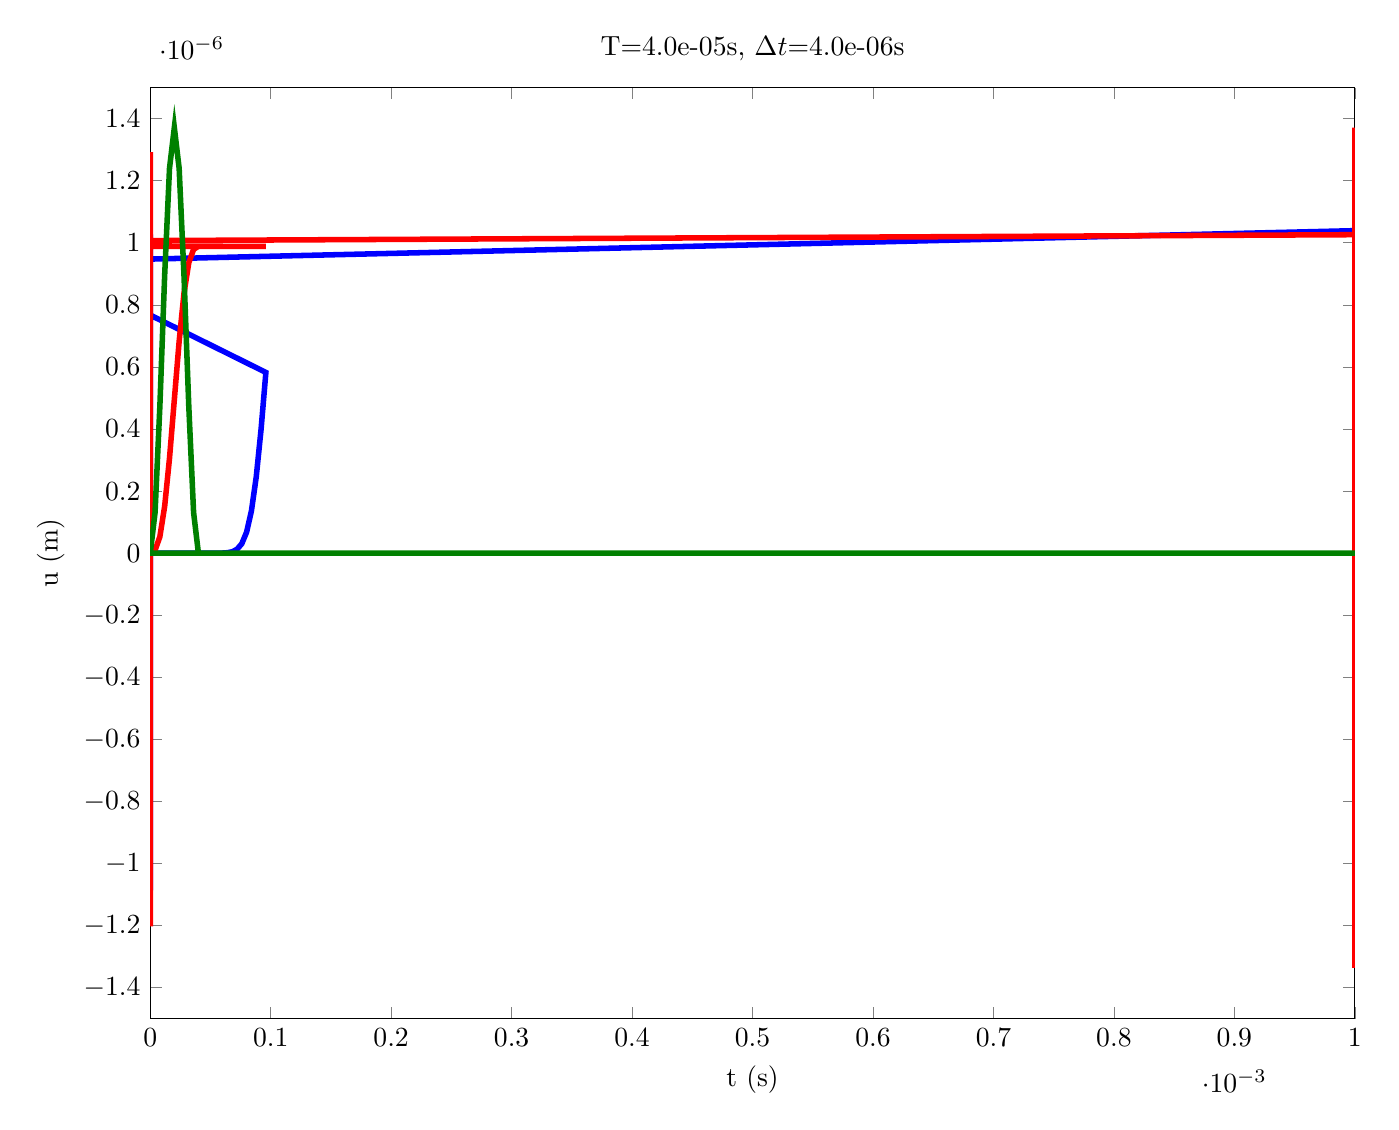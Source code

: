 % This file was created by matlab2tikz v0.4.7 (commit 9d7ddd53b3fb1f0df255c7d242269793e3f459e5) running on MATLAB 7.14.
% Copyright (c) 2008--2014, Nico Schlömer <nico.schloemer@gmail.com>
% All rights reserved.
% Minimal pgfplots version: 1.3
% 
% The latest updates can be retrieved from
%   http://www.mathworks.com/matlabcentral/fileexchange/22022-matlab2tikz
% where you can also make suggestions and rate matlab2tikz.
% 
\begin{tikzpicture}

\begin{axis}[%
width=6.023in,
height=4.656in,
scale only axis,
xmin=0,
xmax=0.001, xlabel={t (s)},
ymin=-1.5e-06,
ymax=1.5e-06, ylabel={u (m)}, %y label style={rotate=-90},
title={T=4.0e-05s, $\Delta t$=4.0e-06s}
]
\addplot [color=blue,solid,line width=2.0pt,forget plot]
  table[row sep=crcr]{0	0\\
4e-06	1.226e-24\\
8e-06	9.726e-23\\
1.2e-05	3.767e-21\\
1.6e-05	9.485e-20\\
2e-05	1.746e-18\\
2.4e-05	2.503e-17\\
2.8e-05	2.908e-16\\
3.2e-05	2.814e-15\\
3.6e-05	2.313e-14\\
4e-05	1.638e-13\\
4.4e-05	1.01e-12\\
4.8e-05	5.478e-12\\
5.2e-05	2.628e-11\\
5.6e-05	1.121e-10\\
6e-05	4.269e-10\\
6.4e-05	1.457e-09\\
6.8e-05	4.461e-09\\
7.2e-05	1.228e-08\\
7.6e-05	3.042e-08\\
8e-05	6.782e-08\\
8.4e-05	1.361e-07\\
8.8e-05	2.456e-07\\
9.2e-05	3.986e-07\\
9.6e-05	5.823e-07\\
0.0	7.671e-07\\
0.0	9.164e-07\\
0.0	1.004e-06\\
0.0	1.027e-06\\
0.0	1.008e-06\\
0.0	9.709e-07\\
0.0	9.316e-07\\
0.0	8.861e-07\\
0.0	8.194e-07\\
0.0	7.161e-07\\
0.0	5.698e-07\\
0.0	3.912e-07\\
0.0	2.09e-07\\
0.0	5.812e-08\\
0.0	-3.735e-08\\
0.0	-7.201e-08\\
0.0	-5.714e-08\\
0.0	-1.765e-08\\
0.0	1.547e-08\\
0.0	2.303e-08\\
0.0	1.046e-08\\
0.0	-3.432e-09\\
0.0	-7.833e-09\\
0.0	-4.84e-09\\
0.0	1.613e-10\\
0.0	3.596e-09\\
0.0	3.167e-09\\
0.0	-3.936e-10\\
0.0	-2.918e-09\\
0.0	-1.586e-09\\
0.0	1.506e-09\\
0.0	2.164e-09\\
0.0	-3.005e-10\\
0.0	-2.069e-09\\
0.0	-6.313e-10\\
0.0	1.166e-09\\
0.0	-1.078e-10\\
0.0	-3.128e-09\\
0.0	-5.107e-09\\
0.0	-7.58e-09\\
0.0	-1.535e-08\\
0.0	-3.098e-08\\
0.0	-5.463e-08\\
0.0	-9.054e-08\\
0.0	-1.474e-07\\
0.0	-2.298e-07\\
0.0	-3.375e-07\\
0.0	-4.706e-07\\
0.0	-6.246e-07\\
0.0	-7.838e-07\\
0.0	-9.269e-07\\
0.0	-1.033e-06\\
0.0	-1.086e-06\\
0.0	-1.075e-06\\
0.0	-1.008e-06\\
0.0	-9.042e-07\\
0.0	-7.882e-07\\
0.0	-6.778e-07\\
0.0	-5.761e-07\\
0.0	-4.735e-07\\
0.0	-3.547e-07\\
0.0	-2.126e-07\\
0.0	-6.16e-08\\
0.0	6.774e-08\\
0.0	1.444e-07\\
0.0	1.526e-07\\
0.0	1.033e-07\\
0.0	2.925e-08\\
0.0	-3.398e-08\\
0.0	-6.322e-08\\
0.0	-5.564e-08\\
0.0	-2.519e-08\\
0.0	8.922e-09\\
0.0	2.988e-08\\
0.0	2.951e-08\\
0.0	1.256e-08\\
0.0	-8.371e-09\\
0.0	-1.986e-08\\
0.0	-1.503e-08\\
0.0	-2.234e-10\\
0.0	1.131e-08\\
0.0	1.19e-08\\
0.0	3.533e-09\\
0.0	-4.998e-09\\
0.0	-5.689e-09\\
0.0	1.81e-09\\
0.0	1.194e-08\\
0.0	1.989e-08\\
0.0	2.639e-08\\
0.0	3.737e-08\\
0.0	6.03e-08\\
0.0	9.97e-08\\
0.0	1.545e-07\\
0.0	2.23e-07\\
0.0	3.092e-07\\
0.0	4.174e-07\\
0.0	5.466e-07\\
0.0	6.878e-07\\
0.0	8.26e-07\\
0.0	9.474e-07\\
0.001	1.039e-06\\
0.001	1.086e-06\\
0.001	1.076e-06\\
0.001	1.009e-06\\
0.001	8.969e-07\\
0.001	7.545e-07\\
0.001	6.019e-07\\
0.001	4.578e-07\\
0.001	3.349e-07\\
0.001	2.321e-07\\
0.001	1.378e-07\\
0.001	4.49e-08\\
0.001	-4.342e-08\\
0.001	-1.178e-07\\
0.001	-1.645e-07\\
0.001	-1.672e-07\\
0.001	-1.185e-07\\
0.001	-3.319e-08\\
0.001	5.279e-08\\
0.001	1.032e-07\\
0.001	1.032e-07\\
0.001	6.015e-08\\
0.001	-2.527e-09\\
0.001	-5.287e-08\\
0.001	-6.662e-08\\
0.001	-4.271e-08\\
0.001	-2.179e-09\\
0.001	2.841e-08\\
0.001	3.573e-08\\
0.001	2.273e-08\\
0.001	3.359e-10\\
0.001	-1.851e-08\\
0.001	-2.523e-08\\
0.001	-2.019e-08\\
0.001	-1.068e-08\\
0.001	-6.869e-09\\
0.001	-1.632e-08\\
0.001	-3.996e-08\\
0.001	-7.445e-08\\
0.001	-1.157e-07\\
0.001	-1.613e-07\\
0.001	-2.14e-07\\
0.001	-2.827e-07\\
0.001	-3.764e-07\\
0.001	-4.95e-07\\
0.001	-6.258e-07\\
0.001	-7.534e-07\\
0.001	-8.691e-07\\
0.001	-9.665e-07\\
0.001	-1.037e-06\\
0.001	-1.071e-06\\
0.001	-1.056e-06\\
0.001	-9.841e-07\\
0.001	-8.611e-07\\
0.001	-7.049e-07\\
0.001	-5.386e-07\\
0.001	-3.792e-07\\
0.001	-2.38e-07\\
0.001	-1.232e-07\\
0.001	-3.623e-08\\
0.001	2.733e-08\\
0.001	7.341e-08\\
0.001	1.073e-07\\
0.001	1.31e-07\\
0.001	1.402e-07\\
0.001	1.25e-07\\
0.001	7.89e-08\\
0.001	9.854e-09\\
0.001	-6.135e-08\\
0.001	-1.097e-07\\
0.001	-1.166e-07\\
0.001	-7.951e-08\\
0.001	-1.439e-08\\
0.001	5.101e-08\\
0.001	8.881e-08\\
0.001	8.327e-08\\
0.001	3.894e-08\\
0.001	-1.878e-08\\
0.001	-5.749e-08\\
0.001	-5.882e-08\\
0.001	-2.684e-08\\
0.001	1.854e-08\\
0.001	5.381e-08\\
0.001	6.469e-08\\
0.001	5.44e-08\\
0.001	4.155e-08\\
0.001	4.742e-08\\
0.001	8.227e-08\\
0.001	1.419e-07\\
0.001	2.146e-07\\
0.001	2.925e-07\\
0.001	3.746e-07\\
0.001	4.633e-07\\
0.001	5.616e-07\\
0.001	6.722e-07\\
0.001	7.914e-07\\
0.001	9.055e-07\\
0.001	9.959e-07\\
0.001	1.048e-06\\
0.001	1.056e-06\\
0.001	1.015e-06\\
0.001	9.26e-07\\
0.001	7.982e-07\\
0.001	6.46e-07\\
0.001	4.82e-07\\
0.001	3.145e-07\\
0.001	1.568e-07\\
0.001	2.913e-08\\
0.001	-5.529e-08\\
0.001	-9.935e-08\\
0.001	-1.166e-07\\
0.001	-1.206e-07\\
0.001	-1.19e-07\\
0.001	-1.126e-07\\
0.001	-9.696e-08\\
0.001	-6.585e-08\\
0.001	-1.931e-08\\
0.001	3.185e-08\\
0.001	7.367e-08\\
0.001	9.784e-08\\
0.001	9.842e-08\\
0.001	6.949e-08\\
0.001	1.431e-08\\
0.001	-4.835e-08\\
0.001	-9.208e-08\\
0.001	-9.722e-08\\
};
\addplot [color=red,solid,line width=2.0pt,forget plot]
  table[row sep=crcr]{0	0\\
4e-06	9.402e-09\\
8e-06	5.296e-08\\
1.2e-05	1.518e-07\\
1.6e-05	3.059e-07\\
2e-05	4.942e-07\\
2.4e-05	6.824e-07\\
2.8e-05	8.365e-07\\
3.2e-05	9.354e-07\\
3.6e-05	9.789e-07\\
4e-05	9.883e-07\\
4.4e-05	9.883e-07\\
4.8e-05	9.883e-07\\
5.2e-05	9.883e-07\\
5.6e-05	9.883e-07\\
6e-05	9.883e-07\\
6.4e-05	9.883e-07\\
6.8e-05	9.883e-07\\
7.2e-05	9.883e-07\\
7.6e-05	9.883e-07\\
8e-05	9.883e-07\\
8.4e-05	9.883e-07\\
8.8e-05	9.883e-07\\
9.2e-05	9.883e-07\\
9.6e-05	9.883e-07\\
0.0	9.883e-07\\
0.0	9.883e-07\\
0.0	9.883e-07\\
0.0	9.883e-07\\
0.0	9.883e-07\\
0.0	9.883e-07\\
0.0	9.883e-07\\
0.0	9.883e-07\\
0.0	9.883e-07\\
0.0	9.883e-07\\
0.0	9.883e-07\\
0.0	9.883e-07\\
0.0	9.883e-07\\
0.0	9.883e-07\\
0.0	9.883e-07\\
0.0	9.883e-07\\
0.0	9.882e-07\\
0.0	9.879e-07\\
0.0	9.873e-07\\
0.0	9.858e-07\\
0.0	9.824e-07\\
0.0	9.752e-07\\
0.0	9.608e-07\\
0.0	9.334e-07\\
0.0	8.846e-07\\
0.0	8.029e-07\\
0.0	6.754e-07\\
0.0	4.901e-07\\
0.0	2.416e-07\\
0.0	-6.298e-08\\
0.0	-3.994e-07\\
0.0	-7.264e-07\\
0.0	-9.937e-07\\
0.0	-1.158e-06\\
0.0	-1.202e-06\\
0.0	-1.145e-06\\
0.0	-1.037e-06\\
0.0	-9.432e-07\\
0.0	-9.055e-07\\
0.0	-9.287e-07\\
0.0	-9.811e-07\\
0.0	-1.021e-06\\
0.0	-1.024e-06\\
0.0	-1.0e-06\\
0.0	-9.756e-07\\
0.0	-9.693e-07\\
0.0	-9.807e-07\\
0.0	-9.944e-07\\
0.0	-9.981e-07\\
0.0	-9.922e-07\\
0.0	-9.851e-07\\
0.0	-9.832e-07\\
0.0	-9.862e-07\\
0.0	-9.902e-07\\
0.0	-9.918e-07\\
0.0	-9.898e-07\\
0.0	-9.864e-07\\
0.0	-9.853e-07\\
0.0	-9.881e-07\\
0.0	-9.912e-07\\
0.0	-9.902e-07\\
0.0	-9.864e-07\\
0.0	-9.853e-07\\
0.0	-9.885e-07\\
0.0	-9.903e-07\\
0.0	-9.867e-07\\
0.0	-9.816e-07\\
0.0	-9.794e-07\\
0.0	-9.76e-07\\
0.0	-9.631e-07\\
0.0	-9.394e-07\\
0.0	-9.066e-07\\
0.0	-8.581e-07\\
0.0	-7.806e-07\\
0.0	-6.662e-07\\
0.0	-5.134e-07\\
0.0	-3.181e-07\\
0.0	-7.533e-08\\
0.0	2.067e-07\\
0.0	5.048e-07\\
0.0	7.913e-07\\
0.0	1.038e-06\\
0.0	1.214e-06\\
0.0	1.292e-06\\
0.0	1.27e-06\\
0.0	1.173e-06\\
0.0	1.04e-06\\
0.0	9.163e-07\\
0.0	8.456e-07\\
0.0	8.493e-07\\
0.0	9.13e-07\\
0.0	9.972e-07\\
0.0	1.06e-06\\
0.0	1.075e-06\\
0.0	1.039e-06\\
0.0	9.803e-07\\
0.0	9.386e-07\\
0.0	9.365e-07\\
0.0	9.677e-07\\
0.0	1.007e-06\\
0.001	1.026e-06\\
0.001	1.014e-06\\
0.001	9.853e-07\\
0.001	9.644e-07\\
0.001	9.667e-07\\
0.001	9.857e-07\\
0.001	1.003e-06\\
0.001	1.005e-06\\
0.001	9.917e-07\\
0.001	9.78e-07\\
0.001	9.76e-07\\
0.001	9.85e-07\\
0.001	9.933e-07\\
0.001	9.918e-07\\
0.001	9.815e-07\\
0.001	9.699e-07\\
0.001	9.613e-07\\
0.001	9.515e-07\\
0.001	9.319e-07\\
0.001	8.956e-07\\
0.001	8.404e-07\\
0.001	7.652e-07\\
0.001	6.656e-07\\
0.001	5.338e-07\\
0.001	3.64e-07\\
0.001	1.552e-07\\
0.001	-8.752e-08\\
0.001	-3.536e-07\\
0.001	-6.256e-07\\
0.001	-8.826e-07\\
0.001	-1.101e-06\\
0.001	-1.258e-06\\
0.001	-1.336e-06\\
0.001	-1.327e-06\\
0.001	-1.242e-06\\
0.001	-1.109e-06\\
0.001	-9.688e-07\\
0.001	-8.586e-07\\
0.001	-8.044e-07\\
0.001	-8.18e-07\\
0.001	-8.902e-07\\
0.001	-9.896e-07\\
0.001	-1.073e-06\\
0.001	-1.108e-06\\
0.001	-1.085e-06\\
0.001	-1.023e-06\\
0.001	-9.554e-07\\
0.001	-9.121e-07\\
0.001	-9.117e-07\\
0.001	-9.531e-07\\
0.001	-1.01e-06\\
0.001	-1.046e-06\\
0.001	-1.042e-06\\
0.001	-1.005e-06\\
0.001	-9.646e-07\\
0.001	-9.454e-07\\
0.001	-9.552e-07\\
0.001	-9.843e-07\\
0.001	-1.013e-06\\
0.001	-1.021e-06\\
0.001	-9.995e-07\\
0.001	-9.678e-07\\
0.001	-9.5e-07\\
0.001	-9.538e-07\\
0.001	-9.649e-07\\
0.001	-9.618e-07\\
0.001	-9.338e-07\\
0.001	-8.838e-07\\
0.001	-8.197e-07\\
0.001	-7.475e-07\\
0.001	-6.66e-07\\
0.001	-5.594e-07\\
0.001	-4.089e-07\\
0.001	-2.133e-07\\
0.001	1.163e-08\\
0.001	2.502e-07\\
0.001	4.948e-07\\
0.001	7.404e-07\\
0.001	9.731e-07\\
0.001	1.17e-06\\
0.001	1.308e-06\\
0.001	1.371e-06\\
0.001	1.352e-06\\
0.001	1.266e-06\\
0.001	1.142e-06\\
0.001	1.004e-06\\
0.001	8.793e-07\\
0.001	7.956e-07\\
0.001	7.753e-07\\
0.001	8.213e-07\\
0.001	9.13e-07\\
0.001	1.017e-06\\
0.001	1.098e-06\\
0.001	1.13e-06\\
0.001	1.105e-06\\
0.001	1.039e-06\\
0.001	9.623e-07\\
0.001	9.038e-07\\
0.001	8.872e-07\\
0.001	9.181e-07\\
0.001	9.786e-07\\
0.001	1.037e-06\\
0.001	1.065e-06\\
0.001	1.051e-06\\
0.001	1.006e-06\\
0.001	9.54e-07\\
0.001	9.26e-07\\
0.001	9.363e-07\\
0.001	9.725e-07\\
0.001	1.008e-06\\
0.001	1.021e-06\\
0.001	1.0e-06\\
0.001	9.561e-07\\
0.001	9.082e-07\\
0.001	8.741e-07\\
0.001	8.555e-07\\
0.001	8.36e-07\\
0.001	7.905e-07\\
0.001	7.007e-07\\
0.001	5.654e-07\\
0.001	4.026e-07\\
0.001	2.317e-07\\
0.001	5.356e-08\\
0.001	-1.443e-07\\
0.001	-3.703e-07\\
0.001	-6.183e-07\\
};
\addplot [color=black!50!green,solid,line width=2.0pt,forget plot]
  table[row sep=crcr]{0	0\\
4e-06	1.309e-07\\
8e-06	4.736e-07\\
1.2e-05	8.972e-07\\
1.6e-05	1.24e-06\\
2e-05	1.371e-06\\
2.4e-05	1.24e-06\\
2.8e-05	8.972e-07\\
3.2e-05	4.736e-07\\
3.6e-05	1.309e-07\\
4e-05	0\\
4.4e-05	0\\
4.8e-05	0\\
5.2e-05	0\\
5.6e-05	0\\
6e-05	0\\
6.4e-05	0\\
6.8e-05	0\\
7.2e-05	0\\
7.6e-05	0\\
8e-05	0\\
8.4e-05	0\\
8.8e-05	0\\
9.2e-05	0\\
9.6e-05	0\\
0.0	0\\
0.0	0\\
0.0	0\\
0.0	0\\
0.0	0\\
0.0	0\\
0.0	0\\
0.0	0\\
0.0	0\\
0.0	0\\
0.0	0\\
0.0	0\\
0.0	0\\
0.0	0\\
0.0	0\\
0.0	0\\
0.0	0\\
0.0	0\\
0.0	0\\
0.0	0\\
0.0	0\\
0.0	0\\
0.0	0\\
0.0	0\\
0.0	0\\
0.0	0\\
0.0	0\\
0.0	0\\
0.0	0\\
0.0	0\\
0.0	0\\
0.0	0\\
0.0	0\\
0.0	0\\
0.0	0\\
0.0	0\\
0.0	0\\
0.0	0\\
0.0	0\\
0.0	0\\
0.0	0\\
0.0	0\\
0.0	0\\
0.0	0\\
0.0	0\\
0.0	0\\
0.0	0\\
0.0	0\\
0.0	0\\
0.0	0\\
0.0	0\\
0.0	0\\
0.0	0\\
0.0	0\\
0.0	0\\
0.0	0\\
0.0	0\\
0.0	0\\
0.0	0\\
0.0	0\\
0.0	0\\
0.0	0\\
0.0	0\\
0.0	0\\
0.0	0\\
0.0	0\\
0.0	0\\
0.0	0\\
0.0	0\\
0.0	0\\
0.0	0\\
0.0	0\\
0.0	0\\
0.0	0\\
0.0	0\\
0.0	0\\
0.0	0\\
0.0	0\\
0.0	0\\
0.0	0\\
0.0	0\\
0.0	0\\
0.0	0\\
0.0	0\\
0.0	0\\
0.0	0\\
0.0	0\\
0.0	0\\
0.0	0\\
0.0	0\\
0.0	0\\
0.0	0\\
0.0	0\\
0.0	0\\
0.0	0\\
0.0	0\\
0.0	0\\
0.0	0\\
0.0	0\\
0.0	0\\
0.001	0\\
0.001	0\\
0.001	0\\
0.001	0\\
0.001	0\\
0.001	0\\
0.001	0\\
0.001	0\\
0.001	0\\
0.001	0\\
0.001	0\\
0.001	0\\
0.001	0\\
0.001	0\\
0.001	0\\
0.001	0\\
0.001	0\\
0.001	0\\
0.001	0\\
0.001	0\\
0.001	0\\
0.001	0\\
0.001	0\\
0.001	0\\
0.001	0\\
0.001	0\\
0.001	0\\
0.001	0\\
0.001	0\\
0.001	0\\
0.001	0\\
0.001	0\\
0.001	0\\
0.001	0\\
0.001	0\\
0.001	0\\
0.001	0\\
0.001	0\\
0.001	0\\
0.001	0\\
0.001	0\\
0.001	0\\
0.001	0\\
0.001	0\\
0.001	0\\
0.001	0\\
0.001	0\\
0.001	0\\
0.001	0\\
0.001	0\\
0.001	0\\
0.001	0\\
0.001	0\\
0.001	0\\
0.001	0\\
0.001	0\\
0.001	0\\
0.001	0\\
0.001	0\\
0.001	0\\
0.001	0\\
0.001	0\\
0.001	0\\
0.001	0\\
0.001	0\\
0.001	0\\
0.001	0\\
0.001	0\\
0.001	0\\
0.001	0\\
0.001	0\\
0.001	0\\
0.001	0\\
0.001	0\\
0.001	0\\
0.001	0\\
0.001	0\\
0.001	0\\
0.001	0\\
0.001	0\\
0.001	0\\
0.001	0\\
0.001	0\\
0.001	0\\
0.001	0\\
0.001	0\\
0.001	0\\
0.001	0\\
0.001	0\\
0.001	0\\
0.001	0\\
0.001	0\\
0.001	0\\
0.001	0\\
0.001	0\\
0.001	0\\
0.001	0\\
0.001	0\\
0.001	0\\
0.001	0\\
0.001	0\\
0.001	0\\
0.001	0\\
0.001	0\\
0.001	0\\
0.001	0\\
0.001	0\\
0.001	0\\
0.001	0\\
0.001	0\\
0.001	0\\
0.001	0\\
0.001	0\\
0.001	0\\
0.001	0\\
0.001	0\\
0.001	0\\
0.001	0\\
0.001	0\\
0.001	0\\
0.001	0\\
0.001	0\\
0.001	0\\
0.001	0\\
0.001	0\\
0.001	0\\
};
\end{axis}
\end{tikzpicture}%